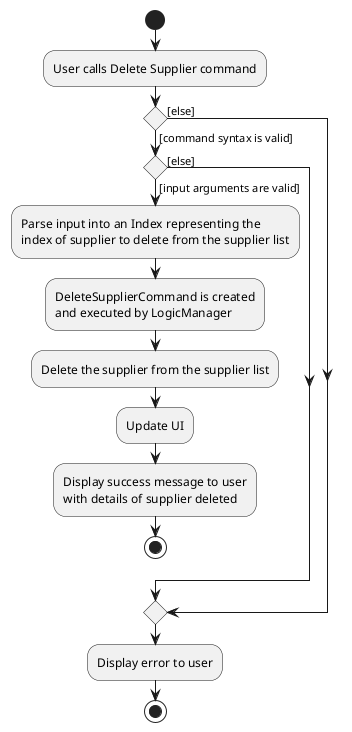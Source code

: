 @startuml
'https://plantuml.com/activity-diagram-beta

start
:User calls Delete Supplier command;

'Since the beta syntax does not support placing the condition outside the
'diamond we place it as the true branch instead.

if () then ([command syntax is valid])
if () then ([input arguments are valid])

    :Parse input into an Index representing the
    index of supplier to delete from the supplier list;

    :DeleteSupplierCommand is created
    and executed by LogicManager;

    :Delete the supplier from the supplier list;

    :Update UI;

    :Display success message to user
    with details of supplier deleted;

    stop

else ([else])
    endif
else ([else])
    endif
    :Display error to user;
stop

@enduml
